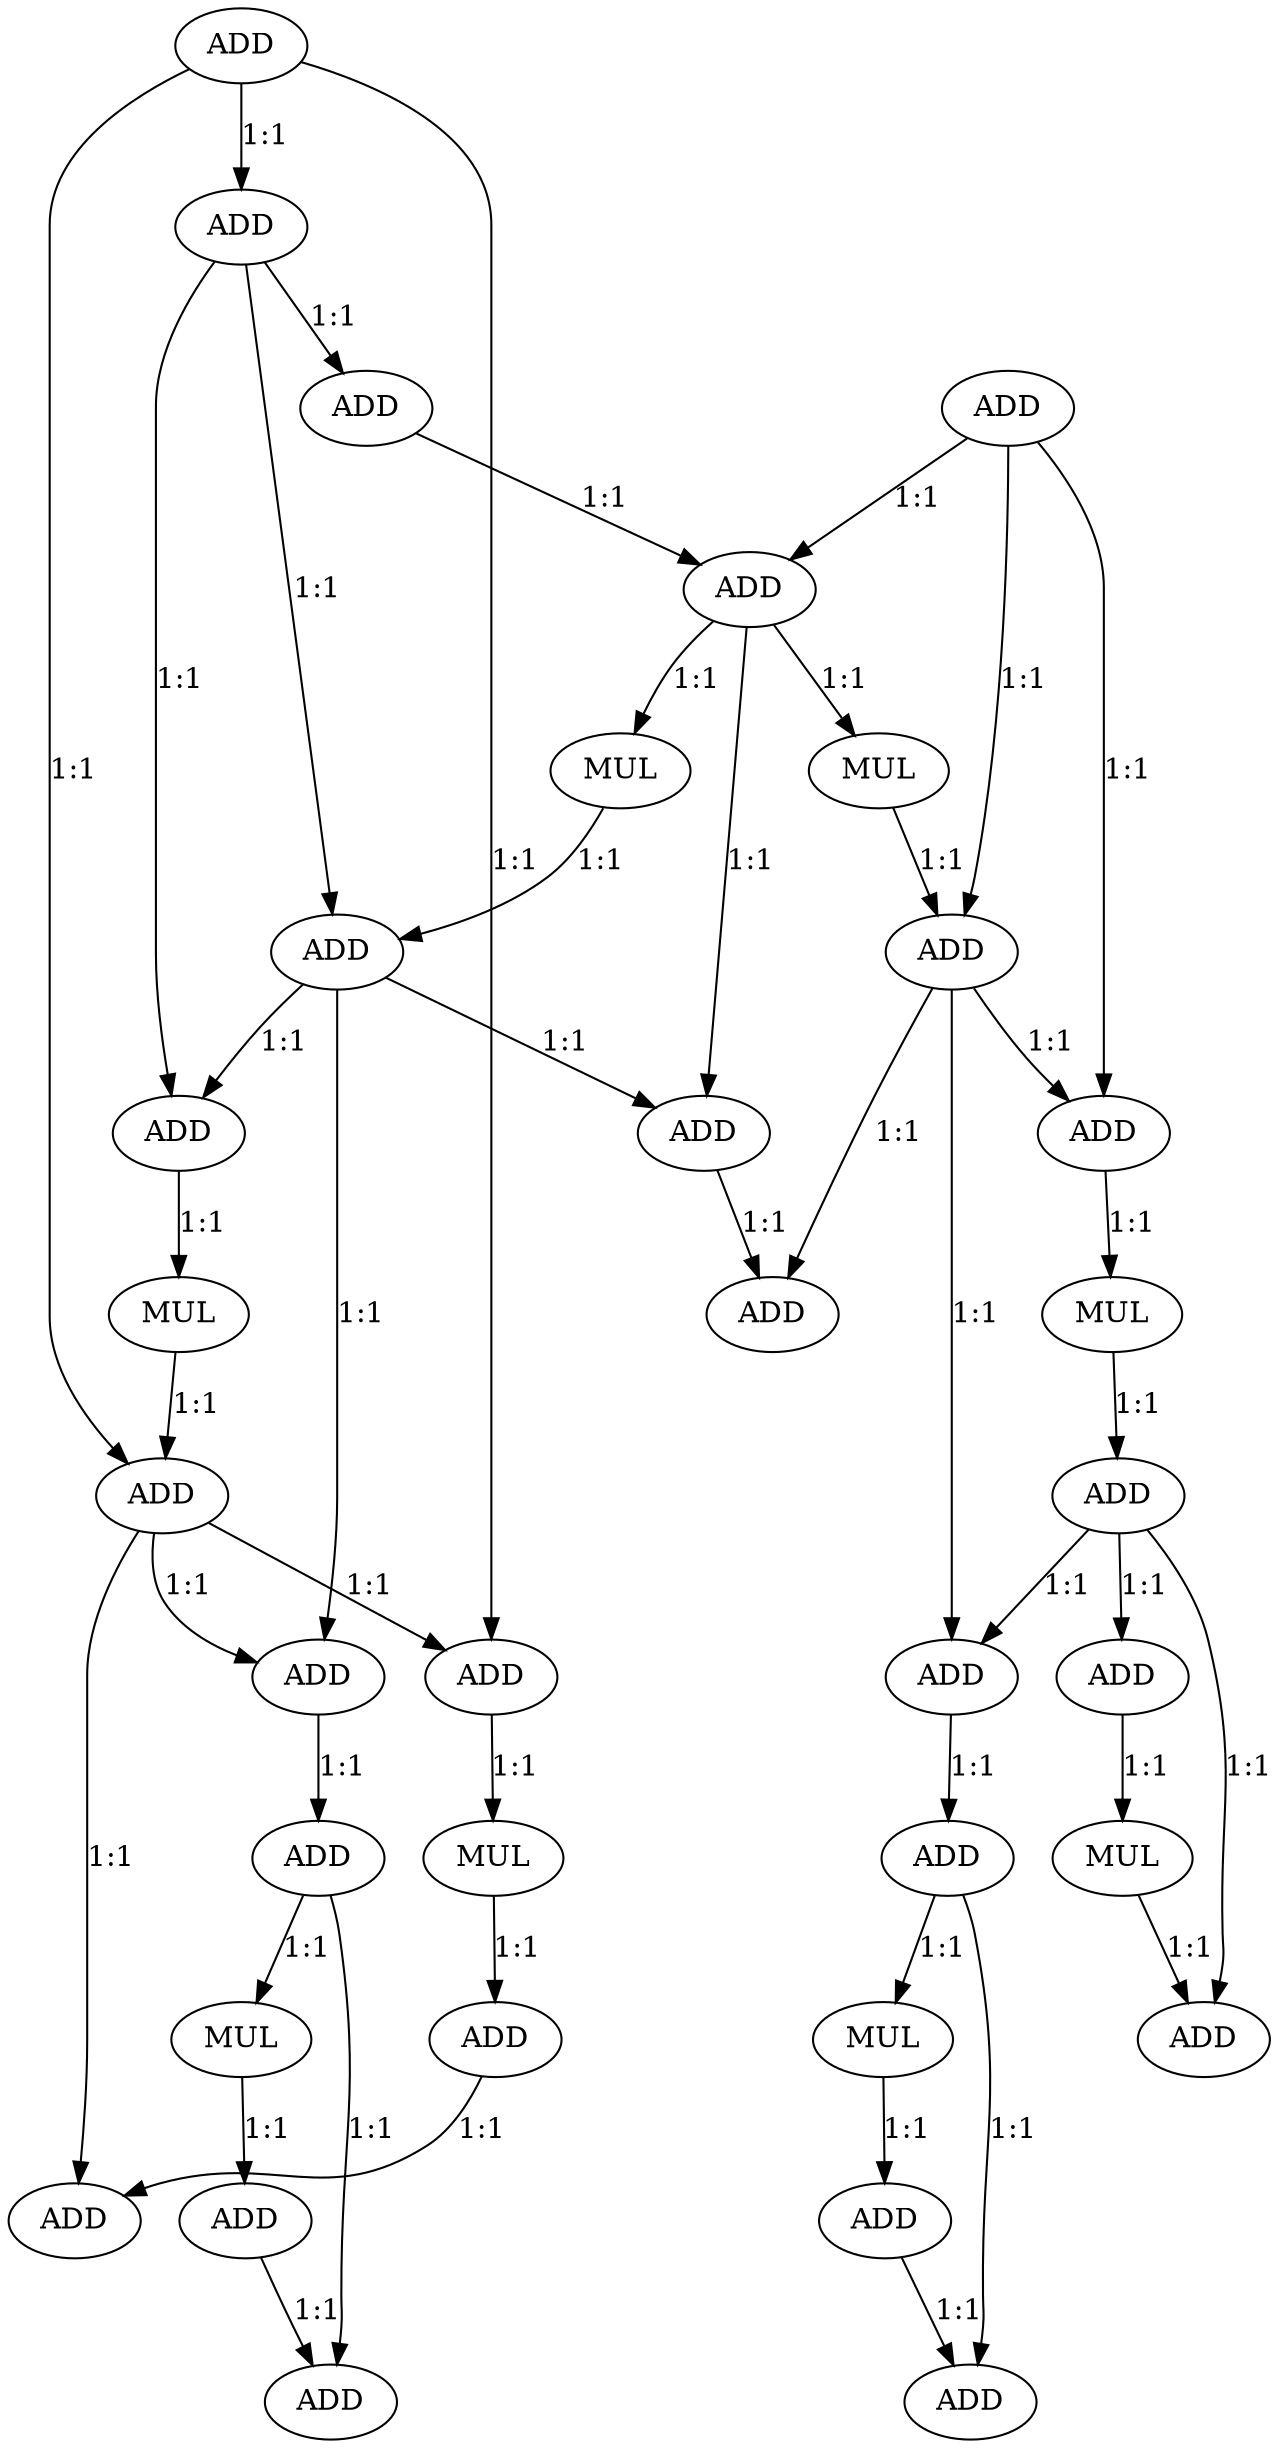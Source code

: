 digraph  {
   0 [label="ADD"];
   1 [label="ADD"];
   2 [label="ADD"];
   3 [label="ADD"];
   4 [label="ADD"];
   5 [label="MUL"];
   6 [label="MUL"];
   7 [label="ADD"];
   8 [label="ADD"];
   9 [label="ADD"];
   10 [label="ADD"];
   11 [label="ADD"];
   12 [label="MUL"];
   13 [label="ADD"];
   14 [label="MUL"];
   15 [label="ADD"];
   16 [label="ADD"];
   17 [label="ADD"];
   18 [label="ADD"];
   19 [label="ADD"];
   20 [label="ADD"];
   21 [label="MUL"];
   22 [label="ADD"];
   23 [label="ADD"];
   24 [label="MUL"];
   25 [label="ADD"];
   26 [label="MUL"];
   27 [label="MUL"];
   28 [label="ADD"];
   29 [label="ADD"];
   30 [label="ADD"];
   31 [label="ADD"];
   32 [label="ADD"];
   33 [label="ADD"];

   0->2 [label="1:1"]
   0->15 [label="1:1"]
   0->17 [label="1:1"]
   1->4 [label="1:1"]
   1->8 [label="1:1"]
   1->11 [label="1:1"]
   2->3 [label="1:1"]
   2->7 [label="1:1"]
   2->9 [label="1:1"]
   3->4 [label="1:1"]
   4->5 [label="1:1"]
   4->6 [label="1:1"]
   4->10 [label="1:1"]
   5->7 [label="1:1"]
   6->8 [label="1:1"]
   7->9 [label="1:1"]
   7->10 [label="1:1"]
   7->18 [label="1:1"]
   8->11 [label="1:1"]
   8->13 [label="1:1"]
   8->19 [label="1:1"]
   9->12 [label="1:1"]
   10->13 [label="1:1"]
   11->14 [label="1:1"]
   12->15 [label="1:1"]
   14->16 [label="1:1"]
   15->17 [label="1:1"]
   15->18 [label="1:1"]
   15->29 [label="1:1"]
   16->19 [label="1:1"]
   16->20 [label="1:1"]
   16->28 [label="1:1"]
   17->21 [label="1:1"]
   18->22 [label="1:1"]
   19->23 [label="1:1"]
   20->24 [label="1:1"]
   21->25 [label="1:1"]
   22->26 [label="1:1"]
   22->32 [label="1:1"]
   23->27 [label="1:1"]
   23->33 [label="1:1"]
   24->28 [label="1:1"]
   25->29 [label="1:1"]
   26->30 [label="1:1"]
   27->31 [label="1:1"]
   30->32 [label="1:1"]
   31->33 [label="1:1"]
}
